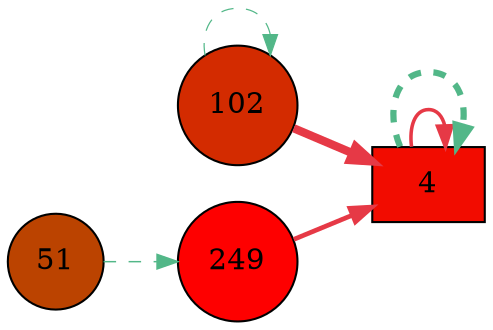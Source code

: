 digraph G{
rankdir=LR;
249 [style=filled, shape=circle, fillcolor="#fe0000", label="249"];
51 [style=filled, shape=circle, fillcolor="#bb4300", label="51"];
4 [style=filled, shape=box, fillcolor="#f20c00", label="4"];
102 [style=filled, shape=circle, fillcolor="#d32b00", label="102"];
102 -> 4 [color="#e63946",penwidth=4.00];
249 -> 4 [color="#e63946",penwidth=2.26];
4 -> 4 [color="#e63946",penwidth=1.71];
51 -> 249 [color="#52b788",style=dashed,penwidth=0.70];
4 -> 4 [color="#52b788",style=dashed,penwidth=3.00];
102 -> 102 [color="#52b788",style=dashed,penwidth=0.59];
}
